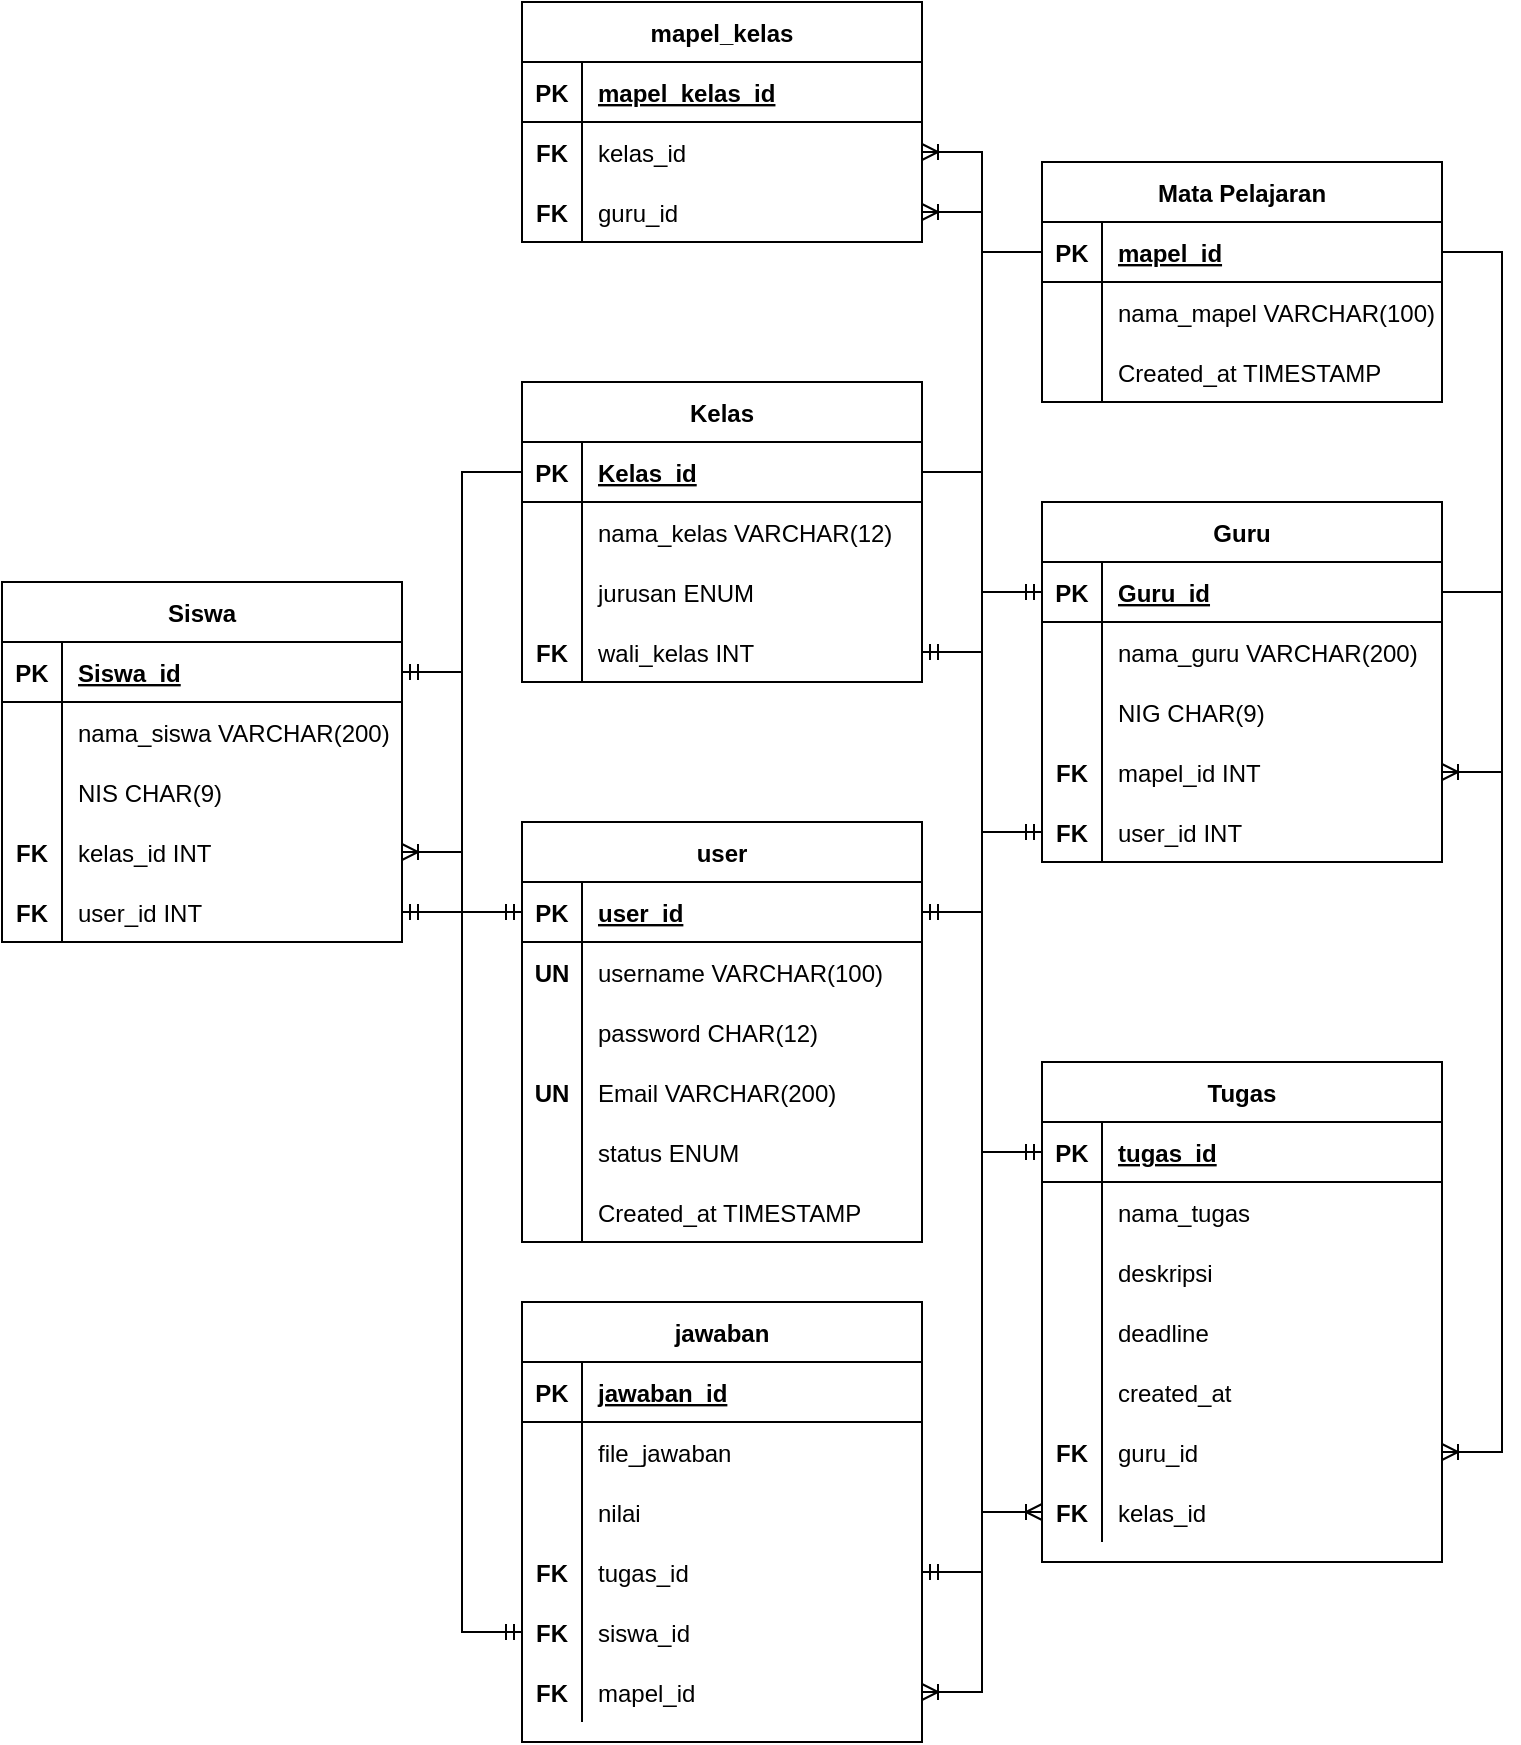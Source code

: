 <mxfile version="15.8.8" type="device"><diagram id="R2lEEEUBdFMjLlhIrx00" name="Page-1"><mxGraphModel dx="1422" dy="767" grid="1" gridSize="10" guides="1" tooltips="1" connect="1" arrows="1" fold="1" page="1" pageScale="1" pageWidth="850" pageHeight="1100" math="0" shadow="0" extFonts="Permanent Marker^https://fonts.googleapis.com/css?family=Permanent+Marker"><root><mxCell id="0"/><mxCell id="1" parent="0"/><mxCell id="JvrWXgYkfcHxgurq506N-1" value="user" style="shape=table;startSize=30;container=1;collapsible=1;childLayout=tableLayout;fixedRows=1;rowLines=0;fontStyle=1;align=center;resizeLast=1;" parent="1" vertex="1"><mxGeometry x="310" y="540" width="200" height="210" as="geometry"/></mxCell><mxCell id="JvrWXgYkfcHxgurq506N-2" value="" style="shape=partialRectangle;collapsible=0;dropTarget=0;pointerEvents=0;fillColor=none;top=0;left=0;bottom=1;right=0;points=[[0,0.5],[1,0.5]];portConstraint=eastwest;" parent="JvrWXgYkfcHxgurq506N-1" vertex="1"><mxGeometry y="30" width="200" height="30" as="geometry"/></mxCell><mxCell id="JvrWXgYkfcHxgurq506N-3" value="PK" style="shape=partialRectangle;connectable=0;fillColor=none;top=0;left=0;bottom=0;right=0;fontStyle=1;overflow=hidden;" parent="JvrWXgYkfcHxgurq506N-2" vertex="1"><mxGeometry width="30" height="30" as="geometry"><mxRectangle width="30" height="30" as="alternateBounds"/></mxGeometry></mxCell><mxCell id="JvrWXgYkfcHxgurq506N-4" value="user_id" style="shape=partialRectangle;connectable=0;fillColor=none;top=0;left=0;bottom=0;right=0;align=left;spacingLeft=6;fontStyle=5;overflow=hidden;" parent="JvrWXgYkfcHxgurq506N-2" vertex="1"><mxGeometry x="30" width="170" height="30" as="geometry"><mxRectangle width="170" height="30" as="alternateBounds"/></mxGeometry></mxCell><mxCell id="JvrWXgYkfcHxgurq506N-5" value="" style="shape=partialRectangle;collapsible=0;dropTarget=0;pointerEvents=0;fillColor=none;top=0;left=0;bottom=0;right=0;points=[[0,0.5],[1,0.5]];portConstraint=eastwest;" parent="JvrWXgYkfcHxgurq506N-1" vertex="1"><mxGeometry y="60" width="200" height="30" as="geometry"/></mxCell><mxCell id="JvrWXgYkfcHxgurq506N-6" value="UN" style="shape=partialRectangle;connectable=0;fillColor=none;top=0;left=0;bottom=0;right=0;editable=1;overflow=hidden;fontStyle=1" parent="JvrWXgYkfcHxgurq506N-5" vertex="1"><mxGeometry width="30" height="30" as="geometry"><mxRectangle width="30" height="30" as="alternateBounds"/></mxGeometry></mxCell><mxCell id="JvrWXgYkfcHxgurq506N-7" value="username VARCHAR(100)" style="shape=partialRectangle;connectable=0;fillColor=none;top=0;left=0;bottom=0;right=0;align=left;spacingLeft=6;overflow=hidden;" parent="JvrWXgYkfcHxgurq506N-5" vertex="1"><mxGeometry x="30" width="170" height="30" as="geometry"><mxRectangle width="170" height="30" as="alternateBounds"/></mxGeometry></mxCell><mxCell id="JvrWXgYkfcHxgurq506N-8" value="" style="shape=partialRectangle;collapsible=0;dropTarget=0;pointerEvents=0;fillColor=none;top=0;left=0;bottom=0;right=0;points=[[0,0.5],[1,0.5]];portConstraint=eastwest;" parent="JvrWXgYkfcHxgurq506N-1" vertex="1"><mxGeometry y="90" width="200" height="30" as="geometry"/></mxCell><mxCell id="JvrWXgYkfcHxgurq506N-9" value="" style="shape=partialRectangle;connectable=0;fillColor=none;top=0;left=0;bottom=0;right=0;editable=1;overflow=hidden;" parent="JvrWXgYkfcHxgurq506N-8" vertex="1"><mxGeometry width="30" height="30" as="geometry"><mxRectangle width="30" height="30" as="alternateBounds"/></mxGeometry></mxCell><mxCell id="JvrWXgYkfcHxgurq506N-10" value="password CHAR(12)" style="shape=partialRectangle;connectable=0;fillColor=none;top=0;left=0;bottom=0;right=0;align=left;spacingLeft=6;overflow=hidden;" parent="JvrWXgYkfcHxgurq506N-8" vertex="1"><mxGeometry x="30" width="170" height="30" as="geometry"><mxRectangle width="170" height="30" as="alternateBounds"/></mxGeometry></mxCell><mxCell id="vN6A5Nb-oEUFQaimWAew-1" value="" style="shape=partialRectangle;collapsible=0;dropTarget=0;pointerEvents=0;fillColor=none;top=0;left=0;bottom=0;right=0;points=[[0,0.5],[1,0.5]];portConstraint=eastwest;" parent="JvrWXgYkfcHxgurq506N-1" vertex="1"><mxGeometry y="120" width="200" height="30" as="geometry"/></mxCell><mxCell id="vN6A5Nb-oEUFQaimWAew-2" value="UN" style="shape=partialRectangle;connectable=0;fillColor=none;top=0;left=0;bottom=0;right=0;editable=1;overflow=hidden;fontStyle=1" parent="vN6A5Nb-oEUFQaimWAew-1" vertex="1"><mxGeometry width="30" height="30" as="geometry"><mxRectangle width="30" height="30" as="alternateBounds"/></mxGeometry></mxCell><mxCell id="vN6A5Nb-oEUFQaimWAew-3" value="Email VARCHAR(200)" style="shape=partialRectangle;connectable=0;fillColor=none;top=0;left=0;bottom=0;right=0;align=left;spacingLeft=6;overflow=hidden;" parent="vN6A5Nb-oEUFQaimWAew-1" vertex="1"><mxGeometry x="30" width="170" height="30" as="geometry"><mxRectangle width="170" height="30" as="alternateBounds"/></mxGeometry></mxCell><mxCell id="l-M-OVlJL3ttJGUWBsos-1" value="" style="shape=partialRectangle;collapsible=0;dropTarget=0;pointerEvents=0;fillColor=none;top=0;left=0;bottom=0;right=0;points=[[0,0.5],[1,0.5]];portConstraint=eastwest;" parent="JvrWXgYkfcHxgurq506N-1" vertex="1"><mxGeometry y="150" width="200" height="30" as="geometry"/></mxCell><mxCell id="l-M-OVlJL3ttJGUWBsos-2" value="" style="shape=partialRectangle;connectable=0;fillColor=none;top=0;left=0;bottom=0;right=0;editable=1;overflow=hidden;" parent="l-M-OVlJL3ttJGUWBsos-1" vertex="1"><mxGeometry width="30" height="30" as="geometry"><mxRectangle width="30" height="30" as="alternateBounds"/></mxGeometry></mxCell><mxCell id="l-M-OVlJL3ttJGUWBsos-3" value="status ENUM" style="shape=partialRectangle;connectable=0;fillColor=none;top=0;left=0;bottom=0;right=0;align=left;spacingLeft=6;overflow=hidden;" parent="l-M-OVlJL3ttJGUWBsos-1" vertex="1"><mxGeometry x="30" width="170" height="30" as="geometry"><mxRectangle width="170" height="30" as="alternateBounds"/></mxGeometry></mxCell><mxCell id="JvrWXgYkfcHxgurq506N-11" value="" style="shape=partialRectangle;collapsible=0;dropTarget=0;pointerEvents=0;fillColor=none;top=0;left=0;bottom=0;right=0;points=[[0,0.5],[1,0.5]];portConstraint=eastwest;" parent="JvrWXgYkfcHxgurq506N-1" vertex="1"><mxGeometry y="180" width="200" height="30" as="geometry"/></mxCell><mxCell id="JvrWXgYkfcHxgurq506N-12" value="" style="shape=partialRectangle;connectable=0;fillColor=none;top=0;left=0;bottom=0;right=0;editable=1;overflow=hidden;" parent="JvrWXgYkfcHxgurq506N-11" vertex="1"><mxGeometry width="30" height="30" as="geometry"><mxRectangle width="30" height="30" as="alternateBounds"/></mxGeometry></mxCell><mxCell id="JvrWXgYkfcHxgurq506N-13" value="Created_at TIMESTAMP" style="shape=partialRectangle;connectable=0;fillColor=none;top=0;left=0;bottom=0;right=0;align=left;spacingLeft=6;overflow=hidden;" parent="JvrWXgYkfcHxgurq506N-11" vertex="1"><mxGeometry x="30" width="170" height="30" as="geometry"><mxRectangle width="170" height="30" as="alternateBounds"/></mxGeometry></mxCell><mxCell id="JvrWXgYkfcHxgurq506N-14" value="Siswa" style="shape=table;startSize=30;container=1;collapsible=1;childLayout=tableLayout;fixedRows=1;rowLines=0;fontStyle=1;align=center;resizeLast=1;" parent="1" vertex="1"><mxGeometry x="50" y="420" width="200" height="180" as="geometry"/></mxCell><mxCell id="JvrWXgYkfcHxgurq506N-15" value="" style="shape=partialRectangle;collapsible=0;dropTarget=0;pointerEvents=0;fillColor=none;top=0;left=0;bottom=1;right=0;points=[[0,0.5],[1,0.5]];portConstraint=eastwest;" parent="JvrWXgYkfcHxgurq506N-14" vertex="1"><mxGeometry y="30" width="200" height="30" as="geometry"/></mxCell><mxCell id="JvrWXgYkfcHxgurq506N-16" value="PK" style="shape=partialRectangle;connectable=0;fillColor=none;top=0;left=0;bottom=0;right=0;fontStyle=1;overflow=hidden;" parent="JvrWXgYkfcHxgurq506N-15" vertex="1"><mxGeometry width="30" height="30" as="geometry"><mxRectangle width="30" height="30" as="alternateBounds"/></mxGeometry></mxCell><mxCell id="JvrWXgYkfcHxgurq506N-17" value="Siswa_id" style="shape=partialRectangle;connectable=0;fillColor=none;top=0;left=0;bottom=0;right=0;align=left;spacingLeft=6;fontStyle=5;overflow=hidden;" parent="JvrWXgYkfcHxgurq506N-15" vertex="1"><mxGeometry x="30" width="170" height="30" as="geometry"><mxRectangle width="170" height="30" as="alternateBounds"/></mxGeometry></mxCell><mxCell id="JvrWXgYkfcHxgurq506N-18" value="" style="shape=partialRectangle;collapsible=0;dropTarget=0;pointerEvents=0;fillColor=none;top=0;left=0;bottom=0;right=0;points=[[0,0.5],[1,0.5]];portConstraint=eastwest;" parent="JvrWXgYkfcHxgurq506N-14" vertex="1"><mxGeometry y="60" width="200" height="30" as="geometry"/></mxCell><mxCell id="JvrWXgYkfcHxgurq506N-19" value="" style="shape=partialRectangle;connectable=0;fillColor=none;top=0;left=0;bottom=0;right=0;editable=1;overflow=hidden;" parent="JvrWXgYkfcHxgurq506N-18" vertex="1"><mxGeometry width="30" height="30" as="geometry"><mxRectangle width="30" height="30" as="alternateBounds"/></mxGeometry></mxCell><mxCell id="JvrWXgYkfcHxgurq506N-20" value="nama_siswa VARCHAR(200)" style="shape=partialRectangle;connectable=0;fillColor=none;top=0;left=0;bottom=0;right=0;align=left;spacingLeft=6;overflow=hidden;" parent="JvrWXgYkfcHxgurq506N-18" vertex="1"><mxGeometry x="30" width="170" height="30" as="geometry"><mxRectangle width="170" height="30" as="alternateBounds"/></mxGeometry></mxCell><mxCell id="xmIUUASOhIEZaIO7s_y7-1" value="" style="shape=partialRectangle;collapsible=0;dropTarget=0;pointerEvents=0;fillColor=none;top=0;left=0;bottom=0;right=0;points=[[0,0.5],[1,0.5]];portConstraint=eastwest;" parent="JvrWXgYkfcHxgurq506N-14" vertex="1"><mxGeometry y="90" width="200" height="30" as="geometry"/></mxCell><mxCell id="xmIUUASOhIEZaIO7s_y7-2" value="" style="shape=partialRectangle;connectable=0;fillColor=none;top=0;left=0;bottom=0;right=0;editable=1;overflow=hidden;" parent="xmIUUASOhIEZaIO7s_y7-1" vertex="1"><mxGeometry width="30" height="30" as="geometry"><mxRectangle width="30" height="30" as="alternateBounds"/></mxGeometry></mxCell><mxCell id="xmIUUASOhIEZaIO7s_y7-3" value="NIS CHAR(9)" style="shape=partialRectangle;connectable=0;fillColor=none;top=0;left=0;bottom=0;right=0;align=left;spacingLeft=6;overflow=hidden;" parent="xmIUUASOhIEZaIO7s_y7-1" vertex="1"><mxGeometry x="30" width="170" height="30" as="geometry"><mxRectangle width="170" height="30" as="alternateBounds"/></mxGeometry></mxCell><mxCell id="JvrWXgYkfcHxgurq506N-24" value="" style="shape=partialRectangle;collapsible=0;dropTarget=0;pointerEvents=0;fillColor=none;top=0;left=0;bottom=0;right=0;points=[[0,0.5],[1,0.5]];portConstraint=eastwest;" parent="JvrWXgYkfcHxgurq506N-14" vertex="1"><mxGeometry y="120" width="200" height="30" as="geometry"/></mxCell><mxCell id="JvrWXgYkfcHxgurq506N-25" value="FK" style="shape=partialRectangle;connectable=0;fillColor=none;top=0;left=0;bottom=0;right=0;editable=1;overflow=hidden;fontStyle=1" parent="JvrWXgYkfcHxgurq506N-24" vertex="1"><mxGeometry width="30" height="30" as="geometry"><mxRectangle width="30" height="30" as="alternateBounds"/></mxGeometry></mxCell><mxCell id="JvrWXgYkfcHxgurq506N-26" value="kelas_id INT" style="shape=partialRectangle;connectable=0;fillColor=none;top=0;left=0;bottom=0;right=0;align=left;spacingLeft=6;overflow=hidden;" parent="JvrWXgYkfcHxgurq506N-24" vertex="1"><mxGeometry x="30" width="170" height="30" as="geometry"><mxRectangle width="170" height="30" as="alternateBounds"/></mxGeometry></mxCell><mxCell id="JvrWXgYkfcHxgurq506N-62" value="" style="shape=partialRectangle;collapsible=0;dropTarget=0;pointerEvents=0;fillColor=none;top=0;left=0;bottom=0;right=0;points=[[0,0.5],[1,0.5]];portConstraint=eastwest;" parent="JvrWXgYkfcHxgurq506N-14" vertex="1"><mxGeometry y="150" width="200" height="30" as="geometry"/></mxCell><mxCell id="JvrWXgYkfcHxgurq506N-63" value="FK" style="shape=partialRectangle;connectable=0;fillColor=none;top=0;left=0;bottom=0;right=0;editable=1;overflow=hidden;fontStyle=1" parent="JvrWXgYkfcHxgurq506N-62" vertex="1"><mxGeometry width="30" height="30" as="geometry"><mxRectangle width="30" height="30" as="alternateBounds"/></mxGeometry></mxCell><mxCell id="JvrWXgYkfcHxgurq506N-64" value="user_id INT" style="shape=partialRectangle;connectable=0;fillColor=none;top=0;left=0;bottom=0;right=0;align=left;spacingLeft=6;overflow=hidden;" parent="JvrWXgYkfcHxgurq506N-62" vertex="1"><mxGeometry x="30" width="170" height="30" as="geometry"><mxRectangle width="170" height="30" as="alternateBounds"/></mxGeometry></mxCell><mxCell id="JvrWXgYkfcHxgurq506N-27" value="Guru" style="shape=table;startSize=30;container=1;collapsible=1;childLayout=tableLayout;fixedRows=1;rowLines=0;fontStyle=1;align=center;resizeLast=1;" parent="1" vertex="1"><mxGeometry x="570" y="380" width="200" height="180" as="geometry"/></mxCell><mxCell id="JvrWXgYkfcHxgurq506N-28" value="" style="shape=partialRectangle;collapsible=0;dropTarget=0;pointerEvents=0;fillColor=none;top=0;left=0;bottom=1;right=0;points=[[0,0.5],[1,0.5]];portConstraint=eastwest;" parent="JvrWXgYkfcHxgurq506N-27" vertex="1"><mxGeometry y="30" width="200" height="30" as="geometry"/></mxCell><mxCell id="JvrWXgYkfcHxgurq506N-29" value="PK" style="shape=partialRectangle;connectable=0;fillColor=none;top=0;left=0;bottom=0;right=0;fontStyle=1;overflow=hidden;" parent="JvrWXgYkfcHxgurq506N-28" vertex="1"><mxGeometry width="30" height="30" as="geometry"><mxRectangle width="30" height="30" as="alternateBounds"/></mxGeometry></mxCell><mxCell id="JvrWXgYkfcHxgurq506N-30" value="Guru_id" style="shape=partialRectangle;connectable=0;fillColor=none;top=0;left=0;bottom=0;right=0;align=left;spacingLeft=6;fontStyle=5;overflow=hidden;" parent="JvrWXgYkfcHxgurq506N-28" vertex="1"><mxGeometry x="30" width="170" height="30" as="geometry"><mxRectangle width="170" height="30" as="alternateBounds"/></mxGeometry></mxCell><mxCell id="JvrWXgYkfcHxgurq506N-31" value="" style="shape=partialRectangle;collapsible=0;dropTarget=0;pointerEvents=0;fillColor=none;top=0;left=0;bottom=0;right=0;points=[[0,0.5],[1,0.5]];portConstraint=eastwest;" parent="JvrWXgYkfcHxgurq506N-27" vertex="1"><mxGeometry y="60" width="200" height="30" as="geometry"/></mxCell><mxCell id="JvrWXgYkfcHxgurq506N-32" value="" style="shape=partialRectangle;connectable=0;fillColor=none;top=0;left=0;bottom=0;right=0;editable=1;overflow=hidden;" parent="JvrWXgYkfcHxgurq506N-31" vertex="1"><mxGeometry width="30" height="30" as="geometry"><mxRectangle width="30" height="30" as="alternateBounds"/></mxGeometry></mxCell><mxCell id="JvrWXgYkfcHxgurq506N-33" value="nama_guru VARCHAR(200)" style="shape=partialRectangle;connectable=0;fillColor=none;top=0;left=0;bottom=0;right=0;align=left;spacingLeft=6;overflow=hidden;" parent="JvrWXgYkfcHxgurq506N-31" vertex="1"><mxGeometry x="30" width="170" height="30" as="geometry"><mxRectangle width="170" height="30" as="alternateBounds"/></mxGeometry></mxCell><mxCell id="xmIUUASOhIEZaIO7s_y7-4" value="" style="shape=partialRectangle;collapsible=0;dropTarget=0;pointerEvents=0;fillColor=none;top=0;left=0;bottom=0;right=0;points=[[0,0.5],[1,0.5]];portConstraint=eastwest;" parent="JvrWXgYkfcHxgurq506N-27" vertex="1"><mxGeometry y="90" width="200" height="30" as="geometry"/></mxCell><mxCell id="xmIUUASOhIEZaIO7s_y7-5" value="" style="shape=partialRectangle;connectable=0;fillColor=none;top=0;left=0;bottom=0;right=0;editable=1;overflow=hidden;" parent="xmIUUASOhIEZaIO7s_y7-4" vertex="1"><mxGeometry width="30" height="30" as="geometry"><mxRectangle width="30" height="30" as="alternateBounds"/></mxGeometry></mxCell><mxCell id="xmIUUASOhIEZaIO7s_y7-6" value="NIG CHAR(9)" style="shape=partialRectangle;connectable=0;fillColor=none;top=0;left=0;bottom=0;right=0;align=left;spacingLeft=6;overflow=hidden;" parent="xmIUUASOhIEZaIO7s_y7-4" vertex="1"><mxGeometry x="30" width="170" height="30" as="geometry"><mxRectangle width="170" height="30" as="alternateBounds"/></mxGeometry></mxCell><mxCell id="xmIUUASOhIEZaIO7s_y7-10" value="" style="shape=partialRectangle;collapsible=0;dropTarget=0;pointerEvents=0;fillColor=none;top=0;left=0;bottom=0;right=0;points=[[0,0.5],[1,0.5]];portConstraint=eastwest;" parent="JvrWXgYkfcHxgurq506N-27" vertex="1"><mxGeometry y="120" width="200" height="30" as="geometry"/></mxCell><mxCell id="xmIUUASOhIEZaIO7s_y7-11" value="FK" style="shape=partialRectangle;connectable=0;fillColor=none;top=0;left=0;bottom=0;right=0;editable=1;overflow=hidden;fontStyle=1" parent="xmIUUASOhIEZaIO7s_y7-10" vertex="1"><mxGeometry width="30" height="30" as="geometry"><mxRectangle width="30" height="30" as="alternateBounds"/></mxGeometry></mxCell><mxCell id="xmIUUASOhIEZaIO7s_y7-12" value="mapel_id INT" style="shape=partialRectangle;connectable=0;fillColor=none;top=0;left=0;bottom=0;right=0;align=left;spacingLeft=6;overflow=hidden;" parent="xmIUUASOhIEZaIO7s_y7-10" vertex="1"><mxGeometry x="30" width="170" height="30" as="geometry"><mxRectangle width="170" height="30" as="alternateBounds"/></mxGeometry></mxCell><mxCell id="JvrWXgYkfcHxgurq506N-37" value="" style="shape=partialRectangle;collapsible=0;dropTarget=0;pointerEvents=0;fillColor=none;top=0;left=0;bottom=0;right=0;points=[[0,0.5],[1,0.5]];portConstraint=eastwest;" parent="JvrWXgYkfcHxgurq506N-27" vertex="1"><mxGeometry y="150" width="200" height="30" as="geometry"/></mxCell><mxCell id="JvrWXgYkfcHxgurq506N-38" value="FK" style="shape=partialRectangle;connectable=0;fillColor=none;top=0;left=0;bottom=0;right=0;editable=1;overflow=hidden;fontStyle=1" parent="JvrWXgYkfcHxgurq506N-37" vertex="1"><mxGeometry width="30" height="30" as="geometry"><mxRectangle width="30" height="30" as="alternateBounds"/></mxGeometry></mxCell><mxCell id="JvrWXgYkfcHxgurq506N-39" value="user_id INT" style="shape=partialRectangle;connectable=0;fillColor=none;top=0;left=0;bottom=0;right=0;align=left;spacingLeft=6;overflow=hidden;" parent="JvrWXgYkfcHxgurq506N-37" vertex="1"><mxGeometry x="30" width="170" height="30" as="geometry"><mxRectangle width="170" height="30" as="alternateBounds"/></mxGeometry></mxCell><mxCell id="JvrWXgYkfcHxgurq506N-46" value="Kelas" style="shape=table;startSize=30;container=1;collapsible=1;childLayout=tableLayout;fixedRows=1;rowLines=0;fontStyle=1;align=center;resizeLast=1;" parent="1" vertex="1"><mxGeometry x="310" y="320" width="200" height="150" as="geometry"/></mxCell><mxCell id="JvrWXgYkfcHxgurq506N-47" value="" style="shape=partialRectangle;collapsible=0;dropTarget=0;pointerEvents=0;fillColor=none;top=0;left=0;bottom=1;right=0;points=[[0,0.5],[1,0.5]];portConstraint=eastwest;" parent="JvrWXgYkfcHxgurq506N-46" vertex="1"><mxGeometry y="30" width="200" height="30" as="geometry"/></mxCell><mxCell id="JvrWXgYkfcHxgurq506N-48" value="PK" style="shape=partialRectangle;connectable=0;fillColor=none;top=0;left=0;bottom=0;right=0;fontStyle=1;overflow=hidden;" parent="JvrWXgYkfcHxgurq506N-47" vertex="1"><mxGeometry width="30" height="30" as="geometry"><mxRectangle width="30" height="30" as="alternateBounds"/></mxGeometry></mxCell><mxCell id="JvrWXgYkfcHxgurq506N-49" value="Kelas_id" style="shape=partialRectangle;connectable=0;fillColor=none;top=0;left=0;bottom=0;right=0;align=left;spacingLeft=6;fontStyle=5;overflow=hidden;" parent="JvrWXgYkfcHxgurq506N-47" vertex="1"><mxGeometry x="30" width="170" height="30" as="geometry"><mxRectangle width="170" height="30" as="alternateBounds"/></mxGeometry></mxCell><mxCell id="JvrWXgYkfcHxgurq506N-50" value="" style="shape=partialRectangle;collapsible=0;dropTarget=0;pointerEvents=0;fillColor=none;top=0;left=0;bottom=0;right=0;points=[[0,0.5],[1,0.5]];portConstraint=eastwest;" parent="JvrWXgYkfcHxgurq506N-46" vertex="1"><mxGeometry y="60" width="200" height="30" as="geometry"/></mxCell><mxCell id="JvrWXgYkfcHxgurq506N-51" value="" style="shape=partialRectangle;connectable=0;fillColor=none;top=0;left=0;bottom=0;right=0;editable=1;overflow=hidden;" parent="JvrWXgYkfcHxgurq506N-50" vertex="1"><mxGeometry width="30" height="30" as="geometry"><mxRectangle width="30" height="30" as="alternateBounds"/></mxGeometry></mxCell><mxCell id="JvrWXgYkfcHxgurq506N-52" value="nama_kelas VARCHAR(12)" style="shape=partialRectangle;connectable=0;fillColor=none;top=0;left=0;bottom=0;right=0;align=left;spacingLeft=6;overflow=hidden;" parent="JvrWXgYkfcHxgurq506N-50" vertex="1"><mxGeometry x="30" width="170" height="30" as="geometry"><mxRectangle width="170" height="30" as="alternateBounds"/></mxGeometry></mxCell><mxCell id="JvrWXgYkfcHxgurq506N-56" value="" style="shape=partialRectangle;collapsible=0;dropTarget=0;pointerEvents=0;fillColor=none;top=0;left=0;bottom=0;right=0;points=[[0,0.5],[1,0.5]];portConstraint=eastwest;" parent="JvrWXgYkfcHxgurq506N-46" vertex="1"><mxGeometry y="90" width="200" height="30" as="geometry"/></mxCell><mxCell id="JvrWXgYkfcHxgurq506N-57" value="" style="shape=partialRectangle;connectable=0;fillColor=none;top=0;left=0;bottom=0;right=0;editable=1;overflow=hidden;" parent="JvrWXgYkfcHxgurq506N-56" vertex="1"><mxGeometry width="30" height="30" as="geometry"><mxRectangle width="30" height="30" as="alternateBounds"/></mxGeometry></mxCell><mxCell id="JvrWXgYkfcHxgurq506N-58" value="jurusan ENUM" style="shape=partialRectangle;connectable=0;fillColor=none;top=0;left=0;bottom=0;right=0;align=left;spacingLeft=6;overflow=hidden;" parent="JvrWXgYkfcHxgurq506N-56" vertex="1"><mxGeometry x="30" width="170" height="30" as="geometry"><mxRectangle width="170" height="30" as="alternateBounds"/></mxGeometry></mxCell><mxCell id="JvrWXgYkfcHxgurq506N-85" value="" style="shape=partialRectangle;collapsible=0;dropTarget=0;pointerEvents=0;fillColor=none;top=0;left=0;bottom=0;right=0;points=[[0,0.5],[1,0.5]];portConstraint=eastwest;" parent="JvrWXgYkfcHxgurq506N-46" vertex="1"><mxGeometry y="120" width="200" height="30" as="geometry"/></mxCell><mxCell id="JvrWXgYkfcHxgurq506N-86" value="FK" style="shape=partialRectangle;connectable=0;fillColor=none;top=0;left=0;bottom=0;right=0;editable=1;overflow=hidden;fontStyle=1" parent="JvrWXgYkfcHxgurq506N-85" vertex="1"><mxGeometry width="30" height="30" as="geometry"><mxRectangle width="30" height="30" as="alternateBounds"/></mxGeometry></mxCell><mxCell id="JvrWXgYkfcHxgurq506N-87" value="wali_kelas INT" style="shape=partialRectangle;connectable=0;fillColor=none;top=0;left=0;bottom=0;right=0;align=left;spacingLeft=6;overflow=hidden;" parent="JvrWXgYkfcHxgurq506N-85" vertex="1"><mxGeometry x="30" width="170" height="30" as="geometry"><mxRectangle width="170" height="30" as="alternateBounds"/></mxGeometry></mxCell><mxCell id="JvrWXgYkfcHxgurq506N-68" value="Mata Pelajaran" style="shape=table;startSize=30;container=1;collapsible=1;childLayout=tableLayout;fixedRows=1;rowLines=0;fontStyle=1;align=center;resizeLast=1;" parent="1" vertex="1"><mxGeometry x="570" y="210" width="200" height="120" as="geometry"/></mxCell><mxCell id="JvrWXgYkfcHxgurq506N-69" value="" style="shape=partialRectangle;collapsible=0;dropTarget=0;pointerEvents=0;fillColor=none;top=0;left=0;bottom=1;right=0;points=[[0,0.5],[1,0.5]];portConstraint=eastwest;" parent="JvrWXgYkfcHxgurq506N-68" vertex="1"><mxGeometry y="30" width="200" height="30" as="geometry"/></mxCell><mxCell id="JvrWXgYkfcHxgurq506N-70" value="PK" style="shape=partialRectangle;connectable=0;fillColor=none;top=0;left=0;bottom=0;right=0;fontStyle=1;overflow=hidden;" parent="JvrWXgYkfcHxgurq506N-69" vertex="1"><mxGeometry width="30" height="30" as="geometry"><mxRectangle width="30" height="30" as="alternateBounds"/></mxGeometry></mxCell><mxCell id="JvrWXgYkfcHxgurq506N-71" value="mapel_id" style="shape=partialRectangle;connectable=0;fillColor=none;top=0;left=0;bottom=0;right=0;align=left;spacingLeft=6;fontStyle=5;overflow=hidden;" parent="JvrWXgYkfcHxgurq506N-69" vertex="1"><mxGeometry x="30" width="170" height="30" as="geometry"><mxRectangle width="170" height="30" as="alternateBounds"/></mxGeometry></mxCell><mxCell id="JvrWXgYkfcHxgurq506N-72" value="" style="shape=partialRectangle;collapsible=0;dropTarget=0;pointerEvents=0;fillColor=none;top=0;left=0;bottom=0;right=0;points=[[0,0.5],[1,0.5]];portConstraint=eastwest;" parent="JvrWXgYkfcHxgurq506N-68" vertex="1"><mxGeometry y="60" width="200" height="30" as="geometry"/></mxCell><mxCell id="JvrWXgYkfcHxgurq506N-73" value="" style="shape=partialRectangle;connectable=0;fillColor=none;top=0;left=0;bottom=0;right=0;editable=1;overflow=hidden;" parent="JvrWXgYkfcHxgurq506N-72" vertex="1"><mxGeometry width="30" height="30" as="geometry"><mxRectangle width="30" height="30" as="alternateBounds"/></mxGeometry></mxCell><mxCell id="JvrWXgYkfcHxgurq506N-74" value="nama_mapel VARCHAR(100)" style="shape=partialRectangle;connectable=0;fillColor=none;top=0;left=0;bottom=0;right=0;align=left;spacingLeft=6;overflow=hidden;" parent="JvrWXgYkfcHxgurq506N-72" vertex="1"><mxGeometry x="30" width="170" height="30" as="geometry"><mxRectangle width="170" height="30" as="alternateBounds"/></mxGeometry></mxCell><mxCell id="vN6A5Nb-oEUFQaimWAew-4" value="" style="shape=partialRectangle;collapsible=0;dropTarget=0;pointerEvents=0;fillColor=none;top=0;left=0;bottom=0;right=0;points=[[0,0.5],[1,0.5]];portConstraint=eastwest;" parent="JvrWXgYkfcHxgurq506N-68" vertex="1"><mxGeometry y="90" width="200" height="30" as="geometry"/></mxCell><mxCell id="vN6A5Nb-oEUFQaimWAew-5" value="" style="shape=partialRectangle;connectable=0;fillColor=none;top=0;left=0;bottom=0;right=0;editable=1;overflow=hidden;" parent="vN6A5Nb-oEUFQaimWAew-4" vertex="1"><mxGeometry width="30" height="30" as="geometry"><mxRectangle width="30" height="30" as="alternateBounds"/></mxGeometry></mxCell><mxCell id="vN6A5Nb-oEUFQaimWAew-6" value="Created_at TIMESTAMP" style="shape=partialRectangle;connectable=0;fillColor=none;top=0;left=0;bottom=0;right=0;align=left;spacingLeft=6;overflow=hidden;" parent="vN6A5Nb-oEUFQaimWAew-4" vertex="1"><mxGeometry x="30" width="170" height="30" as="geometry"><mxRectangle width="170" height="30" as="alternateBounds"/></mxGeometry></mxCell><mxCell id="JvrWXgYkfcHxgurq506N-89" value="mapel_kelas" style="shape=table;startSize=30;container=1;collapsible=1;childLayout=tableLayout;fixedRows=1;rowLines=0;fontStyle=1;align=center;resizeLast=1;" parent="1" vertex="1"><mxGeometry x="310" y="130" width="200" height="120" as="geometry"/></mxCell><mxCell id="JvrWXgYkfcHxgurq506N-90" value="" style="shape=partialRectangle;collapsible=0;dropTarget=0;pointerEvents=0;fillColor=none;top=0;left=0;bottom=1;right=0;points=[[0,0.5],[1,0.5]];portConstraint=eastwest;" parent="JvrWXgYkfcHxgurq506N-89" vertex="1"><mxGeometry y="30" width="200" height="30" as="geometry"/></mxCell><mxCell id="JvrWXgYkfcHxgurq506N-91" value="PK" style="shape=partialRectangle;connectable=0;fillColor=none;top=0;left=0;bottom=0;right=0;fontStyle=1;overflow=hidden;" parent="JvrWXgYkfcHxgurq506N-90" vertex="1"><mxGeometry width="30" height="30" as="geometry"><mxRectangle width="30" height="30" as="alternateBounds"/></mxGeometry></mxCell><mxCell id="JvrWXgYkfcHxgurq506N-92" value="mapel_kelas_id" style="shape=partialRectangle;connectable=0;fillColor=none;top=0;left=0;bottom=0;right=0;align=left;spacingLeft=6;fontStyle=5;overflow=hidden;" parent="JvrWXgYkfcHxgurq506N-90" vertex="1"><mxGeometry x="30" width="170" height="30" as="geometry"><mxRectangle width="170" height="30" as="alternateBounds"/></mxGeometry></mxCell><mxCell id="JvrWXgYkfcHxgurq506N-96" value="" style="shape=partialRectangle;collapsible=0;dropTarget=0;pointerEvents=0;fillColor=none;top=0;left=0;bottom=0;right=0;points=[[0,0.5],[1,0.5]];portConstraint=eastwest;" parent="JvrWXgYkfcHxgurq506N-89" vertex="1"><mxGeometry y="60" width="200" height="30" as="geometry"/></mxCell><mxCell id="JvrWXgYkfcHxgurq506N-97" value="FK" style="shape=partialRectangle;connectable=0;fillColor=none;top=0;left=0;bottom=0;right=0;editable=1;overflow=hidden;fontStyle=1" parent="JvrWXgYkfcHxgurq506N-96" vertex="1"><mxGeometry width="30" height="30" as="geometry"><mxRectangle width="30" height="30" as="alternateBounds"/></mxGeometry></mxCell><mxCell id="JvrWXgYkfcHxgurq506N-98" value="kelas_id" style="shape=partialRectangle;connectable=0;fillColor=none;top=0;left=0;bottom=0;right=0;align=left;spacingLeft=6;overflow=hidden;" parent="JvrWXgYkfcHxgurq506N-96" vertex="1"><mxGeometry x="30" width="170" height="30" as="geometry"><mxRectangle width="170" height="30" as="alternateBounds"/></mxGeometry></mxCell><mxCell id="JvrWXgYkfcHxgurq506N-93" value="" style="shape=partialRectangle;collapsible=0;dropTarget=0;pointerEvents=0;fillColor=none;top=0;left=0;bottom=0;right=0;points=[[0,0.5],[1,0.5]];portConstraint=eastwest;" parent="JvrWXgYkfcHxgurq506N-89" vertex="1"><mxGeometry y="90" width="200" height="30" as="geometry"/></mxCell><mxCell id="JvrWXgYkfcHxgurq506N-94" value="FK" style="shape=partialRectangle;connectable=0;fillColor=none;top=0;left=0;bottom=0;right=0;editable=1;overflow=hidden;fontStyle=1" parent="JvrWXgYkfcHxgurq506N-93" vertex="1"><mxGeometry width="30" height="30" as="geometry"><mxRectangle width="30" height="30" as="alternateBounds"/></mxGeometry></mxCell><mxCell id="JvrWXgYkfcHxgurq506N-95" value="guru_id" style="shape=partialRectangle;connectable=0;fillColor=none;top=0;left=0;bottom=0;right=0;align=left;spacingLeft=6;overflow=hidden;" parent="JvrWXgYkfcHxgurq506N-93" vertex="1"><mxGeometry x="30" width="170" height="30" as="geometry"><mxRectangle width="170" height="30" as="alternateBounds"/></mxGeometry></mxCell><mxCell id="55KbZ3WCkX3FYqEHXodE-4" value="" style="edgeStyle=entityRelationEdgeStyle;fontSize=12;html=1;endArrow=ERmandOne;startArrow=ERmandOne;rounded=0;exitX=1;exitY=0.5;exitDx=0;exitDy=0;entryX=0;entryY=0.5;entryDx=0;entryDy=0;" parent="1" source="JvrWXgYkfcHxgurq506N-62" target="JvrWXgYkfcHxgurq506N-2" edge="1"><mxGeometry width="100" height="100" relative="1" as="geometry"><mxPoint x="350" y="610" as="sourcePoint"/><mxPoint x="300" y="465" as="targetPoint"/></mxGeometry></mxCell><mxCell id="55KbZ3WCkX3FYqEHXodE-5" value="" style="edgeStyle=entityRelationEdgeStyle;fontSize=12;html=1;endArrow=ERmandOne;startArrow=ERmandOne;rounded=0;exitX=1;exitY=0.5;exitDx=0;exitDy=0;entryX=0;entryY=0.5;entryDx=0;entryDy=0;" parent="1" source="JvrWXgYkfcHxgurq506N-2" target="JvrWXgYkfcHxgurq506N-37" edge="1"><mxGeometry width="100" height="100" relative="1" as="geometry"><mxPoint x="350" y="550" as="sourcePoint"/><mxPoint x="450" y="450" as="targetPoint"/></mxGeometry></mxCell><mxCell id="55KbZ3WCkX3FYqEHXodE-6" value="" style="edgeStyle=entityRelationEdgeStyle;fontSize=12;html=1;endArrow=ERoneToMany;rounded=0;exitX=0;exitY=0.5;exitDx=0;exitDy=0;" parent="1" source="JvrWXgYkfcHxgurq506N-47" target="JvrWXgYkfcHxgurq506N-24" edge="1"><mxGeometry width="100" height="100" relative="1" as="geometry"><mxPoint x="370" y="520" as="sourcePoint"/><mxPoint x="470" y="420" as="targetPoint"/></mxGeometry></mxCell><mxCell id="55KbZ3WCkX3FYqEHXodE-7" value="" style="edgeStyle=entityRelationEdgeStyle;fontSize=12;html=1;endArrow=ERmandOne;startArrow=ERmandOne;rounded=0;exitX=0;exitY=0.5;exitDx=0;exitDy=0;" parent="1" source="JvrWXgYkfcHxgurq506N-28" target="JvrWXgYkfcHxgurq506N-85" edge="1"><mxGeometry width="100" height="100" relative="1" as="geometry"><mxPoint x="370" y="520" as="sourcePoint"/><mxPoint x="470" y="420" as="targetPoint"/></mxGeometry></mxCell><mxCell id="xmIUUASOhIEZaIO7s_y7-13" value="" style="edgeStyle=entityRelationEdgeStyle;fontSize=12;html=1;endArrow=ERoneToMany;rounded=0;exitX=1;exitY=0.5;exitDx=0;exitDy=0;entryX=1;entryY=0.5;entryDx=0;entryDy=0;" parent="1" source="JvrWXgYkfcHxgurq506N-69" target="xmIUUASOhIEZaIO7s_y7-10" edge="1"><mxGeometry width="100" height="100" relative="1" as="geometry"><mxPoint x="370" y="520" as="sourcePoint"/><mxPoint x="470" y="420" as="targetPoint"/></mxGeometry></mxCell><mxCell id="hxGg9hGAkt3mWs192m6k-14" value="" style="edgeStyle=entityRelationEdgeStyle;fontSize=12;html=1;endArrow=ERoneToMany;rounded=0;exitX=0;exitY=0.5;exitDx=0;exitDy=0;" parent="1" source="JvrWXgYkfcHxgurq506N-28" target="JvrWXgYkfcHxgurq506N-93" edge="1"><mxGeometry width="100" height="100" relative="1" as="geometry"><mxPoint x="620" y="360" as="sourcePoint"/><mxPoint x="820" y="350" as="targetPoint"/></mxGeometry></mxCell><mxCell id="hxGg9hGAkt3mWs192m6k-16" value="" style="edgeStyle=entityRelationEdgeStyle;fontSize=12;html=1;endArrow=ERoneToMany;rounded=0;exitX=1;exitY=0.5;exitDx=0;exitDy=0;entryX=1;entryY=0.5;entryDx=0;entryDy=0;" parent="1" source="JvrWXgYkfcHxgurq506N-47" target="JvrWXgYkfcHxgurq506N-96" edge="1"><mxGeometry width="100" height="100" relative="1" as="geometry"><mxPoint x="470" y="390" as="sourcePoint"/><mxPoint x="570" y="290" as="targetPoint"/></mxGeometry></mxCell><mxCell id="ZQOPvOUU645YHFqw_dAU-1" value="Tugas" style="shape=table;startSize=30;container=1;collapsible=1;childLayout=tableLayout;fixedRows=1;rowLines=0;fontStyle=1;align=center;resizeLast=1;" parent="1" vertex="1"><mxGeometry x="570" y="660" width="200" height="250" as="geometry"/></mxCell><mxCell id="ZQOPvOUU645YHFqw_dAU-2" value="" style="shape=partialRectangle;collapsible=0;dropTarget=0;pointerEvents=0;fillColor=none;top=0;left=0;bottom=1;right=0;points=[[0,0.5],[1,0.5]];portConstraint=eastwest;" parent="ZQOPvOUU645YHFqw_dAU-1" vertex="1"><mxGeometry y="30" width="200" height="30" as="geometry"/></mxCell><mxCell id="ZQOPvOUU645YHFqw_dAU-3" value="PK" style="shape=partialRectangle;connectable=0;fillColor=none;top=0;left=0;bottom=0;right=0;fontStyle=1;overflow=hidden;" parent="ZQOPvOUU645YHFqw_dAU-2" vertex="1"><mxGeometry width="30" height="30" as="geometry"><mxRectangle width="30" height="30" as="alternateBounds"/></mxGeometry></mxCell><mxCell id="ZQOPvOUU645YHFqw_dAU-4" value="tugas_id" style="shape=partialRectangle;connectable=0;fillColor=none;top=0;left=0;bottom=0;right=0;align=left;spacingLeft=6;fontStyle=5;overflow=hidden;" parent="ZQOPvOUU645YHFqw_dAU-2" vertex="1"><mxGeometry x="30" width="170" height="30" as="geometry"><mxRectangle width="170" height="30" as="alternateBounds"/></mxGeometry></mxCell><mxCell id="ZQOPvOUU645YHFqw_dAU-5" value="" style="shape=partialRectangle;collapsible=0;dropTarget=0;pointerEvents=0;fillColor=none;top=0;left=0;bottom=0;right=0;points=[[0,0.5],[1,0.5]];portConstraint=eastwest;" parent="ZQOPvOUU645YHFqw_dAU-1" vertex="1"><mxGeometry y="60" width="200" height="30" as="geometry"/></mxCell><mxCell id="ZQOPvOUU645YHFqw_dAU-6" value="" style="shape=partialRectangle;connectable=0;fillColor=none;top=0;left=0;bottom=0;right=0;editable=1;overflow=hidden;" parent="ZQOPvOUU645YHFqw_dAU-5" vertex="1"><mxGeometry width="30" height="30" as="geometry"><mxRectangle width="30" height="30" as="alternateBounds"/></mxGeometry></mxCell><mxCell id="ZQOPvOUU645YHFqw_dAU-7" value="nama_tugas" style="shape=partialRectangle;connectable=0;fillColor=none;top=0;left=0;bottom=0;right=0;align=left;spacingLeft=6;overflow=hidden;" parent="ZQOPvOUU645YHFqw_dAU-5" vertex="1"><mxGeometry x="30" width="170" height="30" as="geometry"><mxRectangle width="170" height="30" as="alternateBounds"/></mxGeometry></mxCell><mxCell id="ALzmgt6O7luAXRy8_z6A-1" value="" style="shape=partialRectangle;collapsible=0;dropTarget=0;pointerEvents=0;fillColor=none;top=0;left=0;bottom=0;right=0;points=[[0,0.5],[1,0.5]];portConstraint=eastwest;" parent="ZQOPvOUU645YHFqw_dAU-1" vertex="1"><mxGeometry y="90" width="200" height="30" as="geometry"/></mxCell><mxCell id="ALzmgt6O7luAXRy8_z6A-2" value="" style="shape=partialRectangle;connectable=0;fillColor=none;top=0;left=0;bottom=0;right=0;editable=1;overflow=hidden;" parent="ALzmgt6O7luAXRy8_z6A-1" vertex="1"><mxGeometry width="30" height="30" as="geometry"><mxRectangle width="30" height="30" as="alternateBounds"/></mxGeometry></mxCell><mxCell id="ALzmgt6O7luAXRy8_z6A-3" value="deskripsi" style="shape=partialRectangle;connectable=0;fillColor=none;top=0;left=0;bottom=0;right=0;align=left;spacingLeft=6;overflow=hidden;" parent="ALzmgt6O7luAXRy8_z6A-1" vertex="1"><mxGeometry x="30" width="170" height="30" as="geometry"><mxRectangle width="170" height="30" as="alternateBounds"/></mxGeometry></mxCell><mxCell id="vHWbLJZB-_hZiFyszKVD-1" value="" style="shape=partialRectangle;collapsible=0;dropTarget=0;pointerEvents=0;fillColor=none;top=0;left=0;bottom=0;right=0;points=[[0,0.5],[1,0.5]];portConstraint=eastwest;" parent="ZQOPvOUU645YHFqw_dAU-1" vertex="1"><mxGeometry y="120" width="200" height="30" as="geometry"/></mxCell><mxCell id="vHWbLJZB-_hZiFyszKVD-2" value="" style="shape=partialRectangle;connectable=0;fillColor=none;top=0;left=0;bottom=0;right=0;editable=1;overflow=hidden;" parent="vHWbLJZB-_hZiFyszKVD-1" vertex="1"><mxGeometry width="30" height="30" as="geometry"><mxRectangle width="30" height="30" as="alternateBounds"/></mxGeometry></mxCell><mxCell id="vHWbLJZB-_hZiFyszKVD-3" value="deadline" style="shape=partialRectangle;connectable=0;fillColor=none;top=0;left=0;bottom=0;right=0;align=left;spacingLeft=6;overflow=hidden;" parent="vHWbLJZB-_hZiFyszKVD-1" vertex="1"><mxGeometry x="30" width="170" height="30" as="geometry"><mxRectangle width="170" height="30" as="alternateBounds"/></mxGeometry></mxCell><mxCell id="ZQOPvOUU645YHFqw_dAU-8" value="" style="shape=partialRectangle;collapsible=0;dropTarget=0;pointerEvents=0;fillColor=none;top=0;left=0;bottom=0;right=0;points=[[0,0.5],[1,0.5]];portConstraint=eastwest;" parent="ZQOPvOUU645YHFqw_dAU-1" vertex="1"><mxGeometry y="150" width="200" height="30" as="geometry"/></mxCell><mxCell id="ZQOPvOUU645YHFqw_dAU-9" value="" style="shape=partialRectangle;connectable=0;fillColor=none;top=0;left=0;bottom=0;right=0;editable=1;overflow=hidden;" parent="ZQOPvOUU645YHFqw_dAU-8" vertex="1"><mxGeometry width="30" height="30" as="geometry"><mxRectangle width="30" height="30" as="alternateBounds"/></mxGeometry></mxCell><mxCell id="ZQOPvOUU645YHFqw_dAU-10" value="created_at" style="shape=partialRectangle;connectable=0;fillColor=none;top=0;left=0;bottom=0;right=0;align=left;spacingLeft=6;overflow=hidden;" parent="ZQOPvOUU645YHFqw_dAU-8" vertex="1"><mxGeometry x="30" width="170" height="30" as="geometry"><mxRectangle width="170" height="30" as="alternateBounds"/></mxGeometry></mxCell><mxCell id="ZQOPvOUU645YHFqw_dAU-11" value="" style="shape=partialRectangle;collapsible=0;dropTarget=0;pointerEvents=0;fillColor=none;top=0;left=0;bottom=0;right=0;points=[[0,0.5],[1,0.5]];portConstraint=eastwest;" parent="ZQOPvOUU645YHFqw_dAU-1" vertex="1"><mxGeometry y="180" width="200" height="30" as="geometry"/></mxCell><mxCell id="ZQOPvOUU645YHFqw_dAU-12" value="FK" style="shape=partialRectangle;connectable=0;fillColor=none;top=0;left=0;bottom=0;right=0;editable=1;overflow=hidden;fontStyle=1" parent="ZQOPvOUU645YHFqw_dAU-11" vertex="1"><mxGeometry width="30" height="30" as="geometry"><mxRectangle width="30" height="30" as="alternateBounds"/></mxGeometry></mxCell><mxCell id="ZQOPvOUU645YHFqw_dAU-13" value="guru_id" style="shape=partialRectangle;connectable=0;fillColor=none;top=0;left=0;bottom=0;right=0;align=left;spacingLeft=6;overflow=hidden;" parent="ZQOPvOUU645YHFqw_dAU-11" vertex="1"><mxGeometry x="30" width="170" height="30" as="geometry"><mxRectangle width="170" height="30" as="alternateBounds"/></mxGeometry></mxCell><mxCell id="F-J7eKoEIuqLxImwIBGu-1" value="" style="shape=partialRectangle;collapsible=0;dropTarget=0;pointerEvents=0;fillColor=none;top=0;left=0;bottom=0;right=0;points=[[0,0.5],[1,0.5]];portConstraint=eastwest;" vertex="1" parent="ZQOPvOUU645YHFqw_dAU-1"><mxGeometry y="210" width="200" height="30" as="geometry"/></mxCell><mxCell id="F-J7eKoEIuqLxImwIBGu-2" value="FK" style="shape=partialRectangle;connectable=0;fillColor=none;top=0;left=0;bottom=0;right=0;editable=1;overflow=hidden;fontStyle=1" vertex="1" parent="F-J7eKoEIuqLxImwIBGu-1"><mxGeometry width="30" height="30" as="geometry"><mxRectangle width="30" height="30" as="alternateBounds"/></mxGeometry></mxCell><mxCell id="F-J7eKoEIuqLxImwIBGu-3" value="kelas_id" style="shape=partialRectangle;connectable=0;fillColor=none;top=0;left=0;bottom=0;right=0;align=left;spacingLeft=6;overflow=hidden;" vertex="1" parent="F-J7eKoEIuqLxImwIBGu-1"><mxGeometry x="30" width="170" height="30" as="geometry"><mxRectangle width="170" height="30" as="alternateBounds"/></mxGeometry></mxCell><mxCell id="ALzmgt6O7luAXRy8_z6A-4" value="" style="edgeStyle=entityRelationEdgeStyle;fontSize=12;html=1;endArrow=ERoneToMany;rounded=0;exitX=1;exitY=0.5;exitDx=0;exitDy=0;entryX=1;entryY=0.5;entryDx=0;entryDy=0;" parent="1" source="JvrWXgYkfcHxgurq506N-28" target="ZQOPvOUU645YHFqw_dAU-11" edge="1"><mxGeometry width="100" height="100" relative="1" as="geometry"><mxPoint x="790" y="430" as="sourcePoint"/><mxPoint x="830" y="950" as="targetPoint"/></mxGeometry></mxCell><mxCell id="ALzmgt6O7luAXRy8_z6A-5" value="jawaban" style="shape=table;startSize=30;container=1;collapsible=1;childLayout=tableLayout;fixedRows=1;rowLines=0;fontStyle=1;align=center;resizeLast=1;" parent="1" vertex="1"><mxGeometry x="310" y="780" width="200" height="220" as="geometry"/></mxCell><mxCell id="ALzmgt6O7luAXRy8_z6A-6" value="" style="shape=partialRectangle;collapsible=0;dropTarget=0;pointerEvents=0;fillColor=none;top=0;left=0;bottom=1;right=0;points=[[0,0.5],[1,0.5]];portConstraint=eastwest;" parent="ALzmgt6O7luAXRy8_z6A-5" vertex="1"><mxGeometry y="30" width="200" height="30" as="geometry"/></mxCell><mxCell id="ALzmgt6O7luAXRy8_z6A-7" value="PK" style="shape=partialRectangle;connectable=0;fillColor=none;top=0;left=0;bottom=0;right=0;fontStyle=1;overflow=hidden;" parent="ALzmgt6O7luAXRy8_z6A-6" vertex="1"><mxGeometry width="30" height="30" as="geometry"><mxRectangle width="30" height="30" as="alternateBounds"/></mxGeometry></mxCell><mxCell id="ALzmgt6O7luAXRy8_z6A-8" value="jawaban_id" style="shape=partialRectangle;connectable=0;fillColor=none;top=0;left=0;bottom=0;right=0;align=left;spacingLeft=6;fontStyle=5;overflow=hidden;" parent="ALzmgt6O7luAXRy8_z6A-6" vertex="1"><mxGeometry x="30" width="170" height="30" as="geometry"><mxRectangle width="170" height="30" as="alternateBounds"/></mxGeometry></mxCell><mxCell id="ALzmgt6O7luAXRy8_z6A-9" value="" style="shape=partialRectangle;collapsible=0;dropTarget=0;pointerEvents=0;fillColor=none;top=0;left=0;bottom=0;right=0;points=[[0,0.5],[1,0.5]];portConstraint=eastwest;" parent="ALzmgt6O7luAXRy8_z6A-5" vertex="1"><mxGeometry y="60" width="200" height="30" as="geometry"/></mxCell><mxCell id="ALzmgt6O7luAXRy8_z6A-10" value="" style="shape=partialRectangle;connectable=0;fillColor=none;top=0;left=0;bottom=0;right=0;editable=1;overflow=hidden;" parent="ALzmgt6O7luAXRy8_z6A-9" vertex="1"><mxGeometry width="30" height="30" as="geometry"><mxRectangle width="30" height="30" as="alternateBounds"/></mxGeometry></mxCell><mxCell id="ALzmgt6O7luAXRy8_z6A-11" value="file_jawaban" style="shape=partialRectangle;connectable=0;fillColor=none;top=0;left=0;bottom=0;right=0;align=left;spacingLeft=6;overflow=hidden;" parent="ALzmgt6O7luAXRy8_z6A-9" vertex="1"><mxGeometry x="30" width="170" height="30" as="geometry"><mxRectangle width="170" height="30" as="alternateBounds"/></mxGeometry></mxCell><mxCell id="ALzmgt6O7luAXRy8_z6A-27" value="" style="shape=partialRectangle;collapsible=0;dropTarget=0;pointerEvents=0;fillColor=none;top=0;left=0;bottom=0;right=0;points=[[0,0.5],[1,0.5]];portConstraint=eastwest;" parent="ALzmgt6O7luAXRy8_z6A-5" vertex="1"><mxGeometry y="90" width="200" height="30" as="geometry"/></mxCell><mxCell id="ALzmgt6O7luAXRy8_z6A-28" value="" style="shape=partialRectangle;connectable=0;fillColor=none;top=0;left=0;bottom=0;right=0;editable=1;overflow=hidden;" parent="ALzmgt6O7luAXRy8_z6A-27" vertex="1"><mxGeometry width="30" height="30" as="geometry"><mxRectangle width="30" height="30" as="alternateBounds"/></mxGeometry></mxCell><mxCell id="ALzmgt6O7luAXRy8_z6A-29" value="nilai" style="shape=partialRectangle;connectable=0;fillColor=none;top=0;left=0;bottom=0;right=0;align=left;spacingLeft=6;overflow=hidden;" parent="ALzmgt6O7luAXRy8_z6A-27" vertex="1"><mxGeometry x="30" width="170" height="30" as="geometry"><mxRectangle width="170" height="30" as="alternateBounds"/></mxGeometry></mxCell><mxCell id="ALzmgt6O7luAXRy8_z6A-12" value="" style="shape=partialRectangle;collapsible=0;dropTarget=0;pointerEvents=0;fillColor=none;top=0;left=0;bottom=0;right=0;points=[[0,0.5],[1,0.5]];portConstraint=eastwest;" parent="ALzmgt6O7luAXRy8_z6A-5" vertex="1"><mxGeometry y="120" width="200" height="30" as="geometry"/></mxCell><mxCell id="ALzmgt6O7luAXRy8_z6A-13" value="FK" style="shape=partialRectangle;connectable=0;fillColor=none;top=0;left=0;bottom=0;right=0;editable=1;overflow=hidden;fontStyle=1" parent="ALzmgt6O7luAXRy8_z6A-12" vertex="1"><mxGeometry width="30" height="30" as="geometry"><mxRectangle width="30" height="30" as="alternateBounds"/></mxGeometry></mxCell><mxCell id="ALzmgt6O7luAXRy8_z6A-14" value="tugas_id" style="shape=partialRectangle;connectable=0;fillColor=none;top=0;left=0;bottom=0;right=0;align=left;spacingLeft=6;overflow=hidden;" parent="ALzmgt6O7luAXRy8_z6A-12" vertex="1"><mxGeometry x="30" width="170" height="30" as="geometry"><mxRectangle width="170" height="30" as="alternateBounds"/></mxGeometry></mxCell><mxCell id="ALzmgt6O7luAXRy8_z6A-15" value="" style="shape=partialRectangle;collapsible=0;dropTarget=0;pointerEvents=0;fillColor=none;top=0;left=0;bottom=0;right=0;points=[[0,0.5],[1,0.5]];portConstraint=eastwest;" parent="ALzmgt6O7luAXRy8_z6A-5" vertex="1"><mxGeometry y="150" width="200" height="30" as="geometry"/></mxCell><mxCell id="ALzmgt6O7luAXRy8_z6A-16" value="FK" style="shape=partialRectangle;connectable=0;fillColor=none;top=0;left=0;bottom=0;right=0;editable=1;overflow=hidden;fontStyle=1" parent="ALzmgt6O7luAXRy8_z6A-15" vertex="1"><mxGeometry width="30" height="30" as="geometry"><mxRectangle width="30" height="30" as="alternateBounds"/></mxGeometry></mxCell><mxCell id="ALzmgt6O7luAXRy8_z6A-17" value="siswa_id" style="shape=partialRectangle;connectable=0;fillColor=none;top=0;left=0;bottom=0;right=0;align=left;spacingLeft=6;overflow=hidden;" parent="ALzmgt6O7luAXRy8_z6A-15" vertex="1"><mxGeometry x="30" width="170" height="30" as="geometry"><mxRectangle width="170" height="30" as="alternateBounds"/></mxGeometry></mxCell><mxCell id="F-J7eKoEIuqLxImwIBGu-6" value="" style="shape=partialRectangle;collapsible=0;dropTarget=0;pointerEvents=0;fillColor=none;top=0;left=0;bottom=0;right=0;points=[[0,0.5],[1,0.5]];portConstraint=eastwest;" vertex="1" parent="ALzmgt6O7luAXRy8_z6A-5"><mxGeometry y="180" width="200" height="30" as="geometry"/></mxCell><mxCell id="F-J7eKoEIuqLxImwIBGu-7" value="FK" style="shape=partialRectangle;connectable=0;fillColor=none;top=0;left=0;bottom=0;right=0;editable=1;overflow=hidden;fontStyle=1" vertex="1" parent="F-J7eKoEIuqLxImwIBGu-6"><mxGeometry width="30" height="30" as="geometry"><mxRectangle width="30" height="30" as="alternateBounds"/></mxGeometry></mxCell><mxCell id="F-J7eKoEIuqLxImwIBGu-8" value="mapel_id" style="shape=partialRectangle;connectable=0;fillColor=none;top=0;left=0;bottom=0;right=0;align=left;spacingLeft=6;overflow=hidden;" vertex="1" parent="F-J7eKoEIuqLxImwIBGu-6"><mxGeometry x="30" width="170" height="30" as="geometry"><mxRectangle width="170" height="30" as="alternateBounds"/></mxGeometry></mxCell><mxCell id="ALzmgt6O7luAXRy8_z6A-19" value="" style="edgeStyle=entityRelationEdgeStyle;fontSize=12;html=1;endArrow=ERmandOne;startArrow=ERmandOne;rounded=0;entryX=0;entryY=0.5;entryDx=0;entryDy=0;" parent="1" source="ALzmgt6O7luAXRy8_z6A-12" target="ZQOPvOUU645YHFqw_dAU-2" edge="1"><mxGeometry width="100" height="100" relative="1" as="geometry"><mxPoint x="510" y="730" as="sourcePoint"/><mxPoint x="610" y="630" as="targetPoint"/></mxGeometry></mxCell><mxCell id="ALzmgt6O7luAXRy8_z6A-21" value="" style="edgeStyle=entityRelationEdgeStyle;fontSize=12;html=1;endArrow=ERmandOne;startArrow=ERmandOne;rounded=0;exitX=1;exitY=0.5;exitDx=0;exitDy=0;entryX=0;entryY=0.5;entryDx=0;entryDy=0;" parent="1" source="JvrWXgYkfcHxgurq506N-15" target="ALzmgt6O7luAXRy8_z6A-15" edge="1"><mxGeometry width="100" height="100" relative="1" as="geometry"><mxPoint x="320" y="740" as="sourcePoint"/><mxPoint x="420" y="640" as="targetPoint"/></mxGeometry></mxCell><mxCell id="F-J7eKoEIuqLxImwIBGu-5" value="" style="edgeStyle=entityRelationEdgeStyle;fontSize=12;html=1;endArrow=ERoneToMany;rounded=0;exitX=1;exitY=0.5;exitDx=0;exitDy=0;entryX=0;entryY=0.5;entryDx=0;entryDy=0;" edge="1" parent="1" source="JvrWXgYkfcHxgurq506N-47" target="F-J7eKoEIuqLxImwIBGu-1"><mxGeometry width="100" height="100" relative="1" as="geometry"><mxPoint x="370" y="660" as="sourcePoint"/><mxPoint x="470" y="560" as="targetPoint"/></mxGeometry></mxCell><mxCell id="F-J7eKoEIuqLxImwIBGu-9" value="" style="edgeStyle=entityRelationEdgeStyle;fontSize=12;html=1;endArrow=ERoneToMany;rounded=0;exitX=0;exitY=0.5;exitDx=0;exitDy=0;entryX=1;entryY=0.5;entryDx=0;entryDy=0;" edge="1" parent="1" source="JvrWXgYkfcHxgurq506N-69" target="F-J7eKoEIuqLxImwIBGu-6"><mxGeometry width="100" height="100" relative="1" as="geometry"><mxPoint x="370" y="640" as="sourcePoint"/><mxPoint x="470" y="540" as="targetPoint"/></mxGeometry></mxCell></root></mxGraphModel></diagram></mxfile>